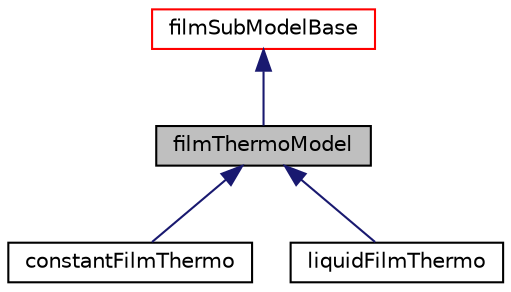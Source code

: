 digraph "filmThermoModel"
{
  bgcolor="transparent";
  edge [fontname="Helvetica",fontsize="10",labelfontname="Helvetica",labelfontsize="10"];
  node [fontname="Helvetica",fontsize="10",shape=record];
  Node1 [label="filmThermoModel",height=0.2,width=0.4,color="black", fillcolor="grey75", style="filled", fontcolor="black"];
  Node2 -> Node1 [dir="back",color="midnightblue",fontsize="10",style="solid",fontname="Helvetica"];
  Node2 [label="filmSubModelBase",height=0.2,width=0.4,color="red",URL="$a00793.html"];
  Node1 -> Node3 [dir="back",color="midnightblue",fontsize="10",style="solid",fontname="Helvetica"];
  Node3 [label="constantFilmThermo",height=0.2,width=0.4,color="black",URL="$a00361.html"];
  Node1 -> Node4 [dir="back",color="midnightblue",fontsize="10",style="solid",fontname="Helvetica"];
  Node4 [label="liquidFilmThermo",height=0.2,width=0.4,color="black",URL="$a01386.html"];
}
